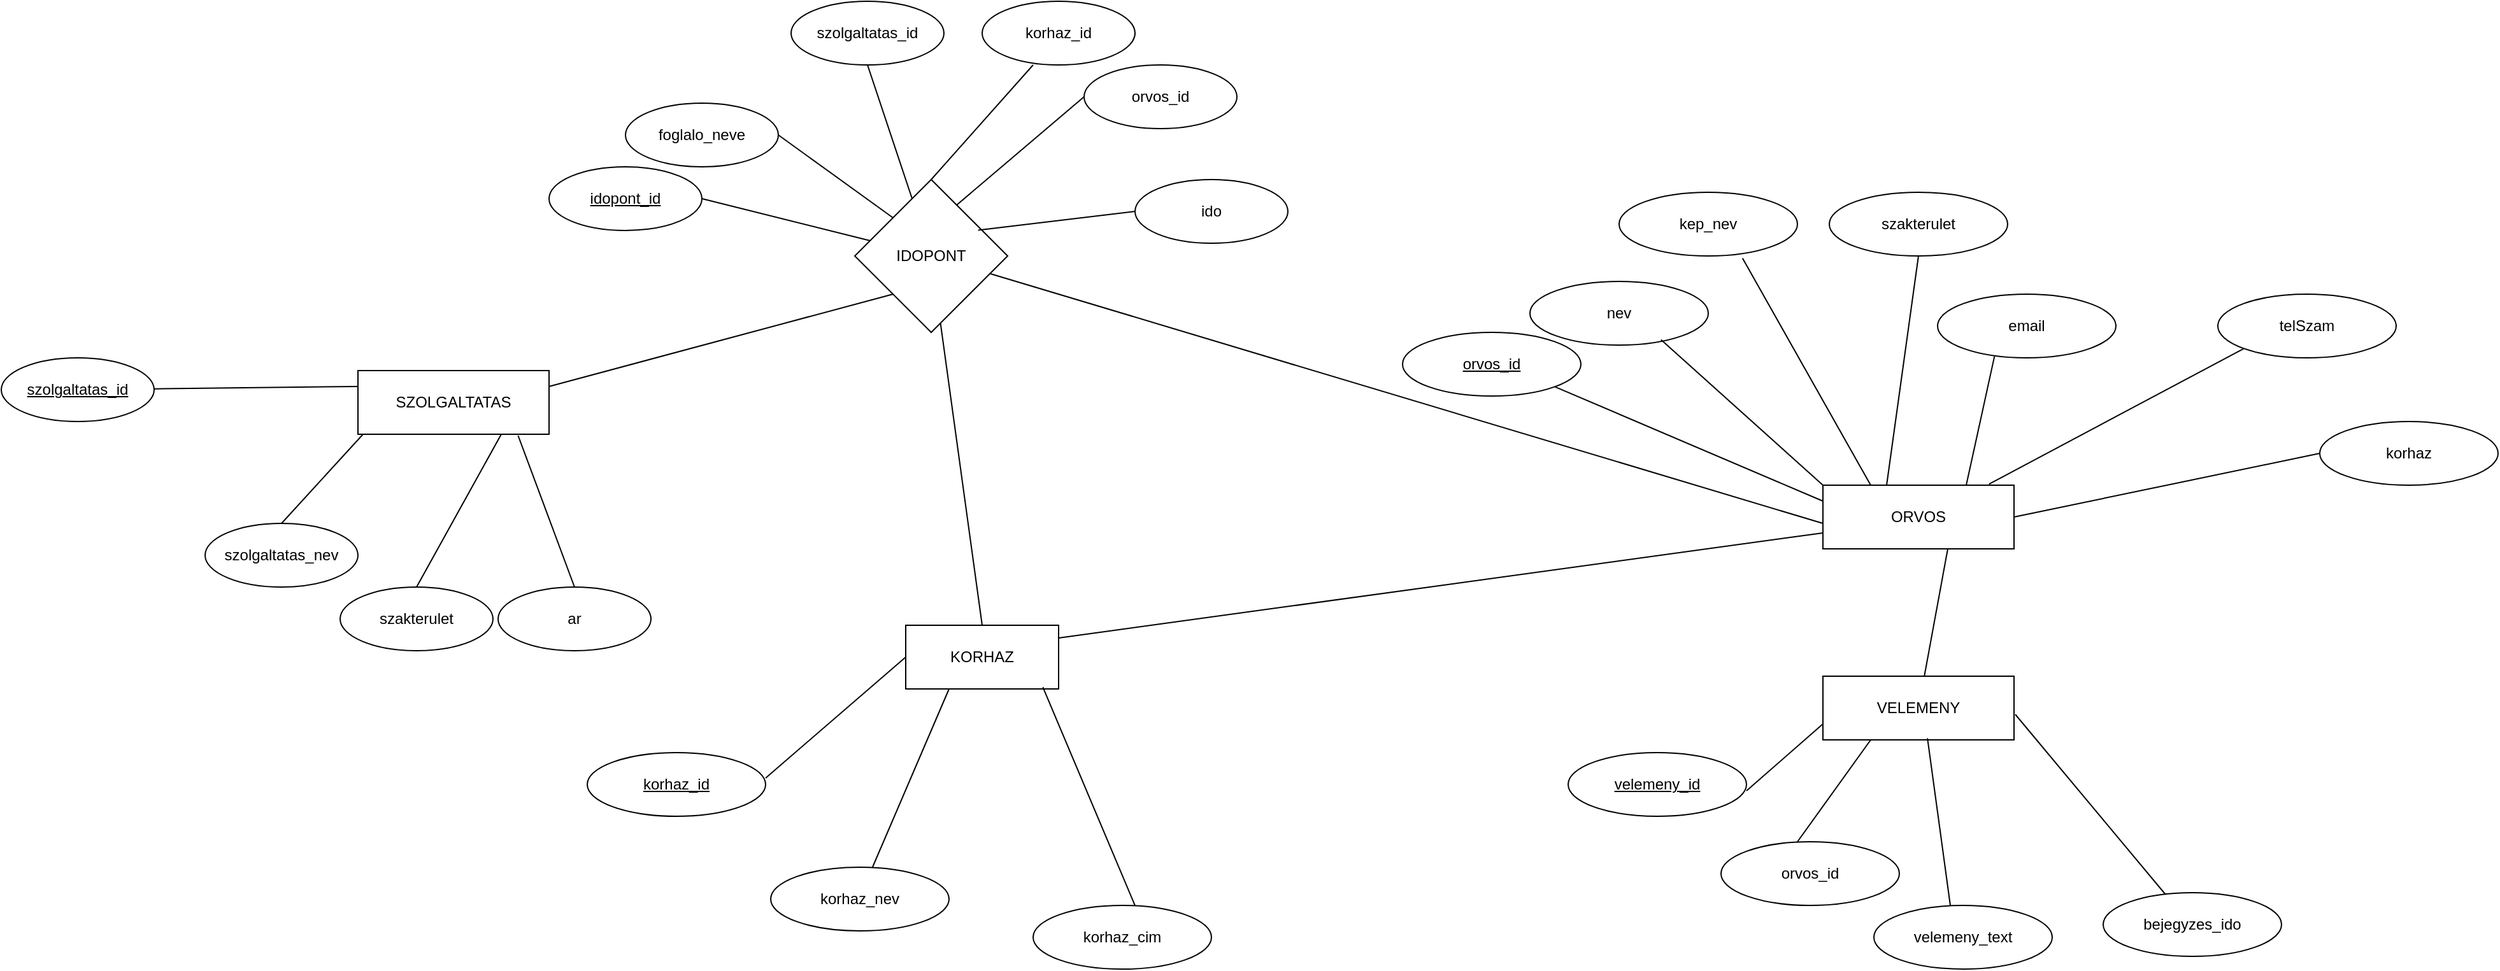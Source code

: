 <mxfile version="26.0.6">
  <diagram name="1 oldal" id="homTbI2E1GBPK-J_4SYi">
    <mxGraphModel dx="2620" dy="975" grid="1" gridSize="10" guides="1" tooltips="1" connect="1" arrows="1" fold="1" page="1" pageScale="1" pageWidth="827" pageHeight="1169" math="0" shadow="0">
      <root>
        <mxCell id="0" />
        <mxCell id="1" parent="0" />
        <mxCell id="W9U9pzRwrjz12LP2EGkp-2" value="KORHAZ" style="rounded=0;whiteSpace=wrap;html=1;" parent="1" vertex="1">
          <mxGeometry x="-20" y="1050" width="120" height="50" as="geometry" />
        </mxCell>
        <mxCell id="W9U9pzRwrjz12LP2EGkp-3" value="ORVOS" style="rounded=0;whiteSpace=wrap;html=1;" parent="1" vertex="1">
          <mxGeometry x="700" y="940" width="150" height="50" as="geometry" />
        </mxCell>
        <mxCell id="W9U9pzRwrjz12LP2EGkp-4" value="SZOLGALTATAS" style="rounded=0;whiteSpace=wrap;html=1;" parent="1" vertex="1">
          <mxGeometry x="-450" y="850" width="150" height="50" as="geometry" />
        </mxCell>
        <mxCell id="W9U9pzRwrjz12LP2EGkp-5" value="IDOPONT" style="rhombus;whiteSpace=wrap;html=1;" parent="1" vertex="1">
          <mxGeometry x="-60" y="700" width="120" height="120" as="geometry" />
        </mxCell>
        <mxCell id="W9U9pzRwrjz12LP2EGkp-6" value="nev" style="ellipse;whiteSpace=wrap;html=1;" parent="1" vertex="1">
          <mxGeometry x="470" y="780" width="140" height="50" as="geometry" />
        </mxCell>
        <mxCell id="W9U9pzRwrjz12LP2EGkp-7" value="" style="endArrow=none;html=1;rounded=0;entryX=0.735;entryY=0.915;entryDx=0;entryDy=0;exitX=0;exitY=0;exitDx=0;exitDy=0;endFill=0;entryPerimeter=0;" parent="1" source="W9U9pzRwrjz12LP2EGkp-3" target="W9U9pzRwrjz12LP2EGkp-6" edge="1">
          <mxGeometry width="50" height="50" relative="1" as="geometry">
            <mxPoint x="610" y="990" as="sourcePoint" />
            <mxPoint x="660" y="940" as="targetPoint" />
          </mxGeometry>
        </mxCell>
        <mxCell id="W9U9pzRwrjz12LP2EGkp-8" value="kep_nev" style="ellipse;whiteSpace=wrap;html=1;" parent="1" vertex="1">
          <mxGeometry x="540" y="710" width="140" height="50" as="geometry" />
        </mxCell>
        <mxCell id="W9U9pzRwrjz12LP2EGkp-9" value="" style="endArrow=none;html=1;rounded=0;exitX=0.25;exitY=0;exitDx=0;exitDy=0;endFill=0;entryX=0.692;entryY=1.035;entryDx=0;entryDy=0;entryPerimeter=0;" parent="1" source="W9U9pzRwrjz12LP2EGkp-3" target="W9U9pzRwrjz12LP2EGkp-8" edge="1">
          <mxGeometry width="50" height="50" relative="1" as="geometry">
            <mxPoint x="720" y="990" as="sourcePoint" />
            <mxPoint x="660" y="770" as="targetPoint" />
          </mxGeometry>
        </mxCell>
        <mxCell id="W9U9pzRwrjz12LP2EGkp-11" value="szakterulet" style="ellipse;whiteSpace=wrap;html=1;" parent="1" vertex="1">
          <mxGeometry x="705" y="710" width="140" height="50" as="geometry" />
        </mxCell>
        <mxCell id="W9U9pzRwrjz12LP2EGkp-12" value="" style="endArrow=none;html=1;rounded=0;exitX=0.5;exitY=1;exitDx=0;exitDy=0;endFill=0;" parent="1" source="W9U9pzRwrjz12LP2EGkp-11" edge="1">
          <mxGeometry width="50" height="50" relative="1" as="geometry">
            <mxPoint x="755" y="860" as="sourcePoint" />
            <mxPoint x="750" y="940" as="targetPoint" />
          </mxGeometry>
        </mxCell>
        <mxCell id="W9U9pzRwrjz12LP2EGkp-13" value="email" style="ellipse;whiteSpace=wrap;html=1;" parent="1" vertex="1">
          <mxGeometry x="790" y="790" width="140" height="50" as="geometry" />
        </mxCell>
        <mxCell id="W9U9pzRwrjz12LP2EGkp-14" value="" style="endArrow=none;html=1;rounded=0;entryX=0.75;entryY=0;entryDx=0;entryDy=0;exitX=0.319;exitY=0.976;exitDx=0;exitDy=0;endFill=0;exitPerimeter=0;" parent="1" source="W9U9pzRwrjz12LP2EGkp-13" target="W9U9pzRwrjz12LP2EGkp-3" edge="1">
          <mxGeometry width="50" height="50" relative="1" as="geometry">
            <mxPoint x="820" y="872.5" as="sourcePoint" />
            <mxPoint x="970" y="905" as="targetPoint" />
          </mxGeometry>
        </mxCell>
        <mxCell id="W9U9pzRwrjz12LP2EGkp-15" value="telSzam" style="ellipse;whiteSpace=wrap;html=1;" parent="1" vertex="1">
          <mxGeometry x="1010" y="790" width="140" height="50" as="geometry" />
        </mxCell>
        <mxCell id="W9U9pzRwrjz12LP2EGkp-16" value="" style="endArrow=none;html=1;rounded=0;entryX=0;entryY=1;entryDx=0;entryDy=0;exitX=0.869;exitY=-0.016;exitDx=0;exitDy=0;endFill=0;exitPerimeter=0;" parent="1" source="W9U9pzRwrjz12LP2EGkp-3" target="W9U9pzRwrjz12LP2EGkp-15" edge="1">
          <mxGeometry width="50" height="50" relative="1" as="geometry">
            <mxPoint x="890" y="920" as="sourcePoint" />
            <mxPoint x="920" y="1062" as="targetPoint" />
          </mxGeometry>
        </mxCell>
        <mxCell id="W9U9pzRwrjz12LP2EGkp-20" value="korhaz" style="ellipse;whiteSpace=wrap;html=1;" parent="1" vertex="1">
          <mxGeometry x="1090" y="890" width="140" height="50" as="geometry" />
        </mxCell>
        <mxCell id="W9U9pzRwrjz12LP2EGkp-21" value="" style="endArrow=none;html=1;rounded=0;entryX=0;entryY=0.5;entryDx=0;entryDy=0;endFill=0;exitX=1;exitY=0.5;exitDx=0;exitDy=0;" parent="1" source="W9U9pzRwrjz12LP2EGkp-3" target="W9U9pzRwrjz12LP2EGkp-20" edge="1">
          <mxGeometry width="50" height="50" relative="1" as="geometry">
            <mxPoint x="823" y="990" as="sourcePoint" />
            <mxPoint x="900" y="1120" as="targetPoint" />
          </mxGeometry>
        </mxCell>
        <mxCell id="W9U9pzRwrjz12LP2EGkp-22" value="&lt;u&gt;orvos_id&lt;/u&gt;" style="ellipse;whiteSpace=wrap;html=1;" parent="1" vertex="1">
          <mxGeometry x="370" y="820" width="140" height="50" as="geometry" />
        </mxCell>
        <mxCell id="W9U9pzRwrjz12LP2EGkp-23" value="" style="endArrow=none;html=1;rounded=0;entryX=1;entryY=1;entryDx=0;entryDy=0;exitX=0;exitY=0.25;exitDx=0;exitDy=0;endFill=0;" parent="1" source="W9U9pzRwrjz12LP2EGkp-3" target="W9U9pzRwrjz12LP2EGkp-22" edge="1">
          <mxGeometry width="50" height="50" relative="1" as="geometry">
            <mxPoint x="720.0" y="902.5" as="sourcePoint" />
            <mxPoint x="580" y="920" as="targetPoint" />
          </mxGeometry>
        </mxCell>
        <mxCell id="W9U9pzRwrjz12LP2EGkp-24" value="VELEMENY" style="rounded=0;whiteSpace=wrap;html=1;" parent="1" vertex="1">
          <mxGeometry x="700" y="1090" width="150" height="50" as="geometry" />
        </mxCell>
        <mxCell id="W9U9pzRwrjz12LP2EGkp-25" value="&lt;u&gt;velemeny_id&lt;/u&gt;" style="ellipse;whiteSpace=wrap;html=1;" parent="1" vertex="1">
          <mxGeometry x="500" y="1150" width="140" height="50" as="geometry" />
        </mxCell>
        <mxCell id="W9U9pzRwrjz12LP2EGkp-26" value="" style="endArrow=none;html=1;rounded=0;entryX=0.5;entryY=0;entryDx=0;entryDy=0;exitX=0;exitY=0.75;exitDx=0;exitDy=0;endFill=0;" parent="1" source="W9U9pzRwrjz12LP2EGkp-24" edge="1">
          <mxGeometry width="50" height="50" relative="1" as="geometry">
            <mxPoint x="780" y="1165" as="sourcePoint" />
            <mxPoint x="640" y="1180" as="targetPoint" />
          </mxGeometry>
        </mxCell>
        <mxCell id="W9U9pzRwrjz12LP2EGkp-27" value="orvos_id" style="ellipse;whiteSpace=wrap;html=1;" parent="1" vertex="1">
          <mxGeometry x="620" y="1220" width="140" height="50" as="geometry" />
        </mxCell>
        <mxCell id="W9U9pzRwrjz12LP2EGkp-28" value="" style="endArrow=none;html=1;rounded=0;entryX=0.5;entryY=0;entryDx=0;entryDy=0;exitX=0.25;exitY=1;exitDx=0;exitDy=0;endFill=0;" parent="1" source="W9U9pzRwrjz12LP2EGkp-24" edge="1">
          <mxGeometry width="50" height="50" relative="1" as="geometry">
            <mxPoint x="800" y="1198" as="sourcePoint" />
            <mxPoint x="680" y="1220" as="targetPoint" />
          </mxGeometry>
        </mxCell>
        <mxCell id="W9U9pzRwrjz12LP2EGkp-29" value="velemeny_text" style="ellipse;whiteSpace=wrap;html=1;" parent="1" vertex="1">
          <mxGeometry x="740" y="1270" width="140" height="50" as="geometry" />
        </mxCell>
        <mxCell id="W9U9pzRwrjz12LP2EGkp-30" value="" style="endArrow=none;html=1;rounded=0;entryX=0.5;entryY=0;entryDx=0;entryDy=0;exitX=0.547;exitY=0.973;exitDx=0;exitDy=0;endFill=0;exitPerimeter=0;" parent="1" source="W9U9pzRwrjz12LP2EGkp-24" edge="1">
          <mxGeometry width="50" height="50" relative="1" as="geometry">
            <mxPoint x="918" y="1220" as="sourcePoint" />
            <mxPoint x="800" y="1270" as="targetPoint" />
          </mxGeometry>
        </mxCell>
        <mxCell id="W9U9pzRwrjz12LP2EGkp-33" value="&lt;u&gt;korhaz_id&lt;/u&gt;" style="ellipse;whiteSpace=wrap;html=1;" parent="1" vertex="1">
          <mxGeometry x="-270" y="1150" width="140" height="50" as="geometry" />
        </mxCell>
        <mxCell id="W9U9pzRwrjz12LP2EGkp-34" value="" style="endArrow=none;html=1;rounded=0;entryX=0.5;entryY=0;entryDx=0;entryDy=0;exitX=0;exitY=0.5;exitDx=0;exitDy=0;endFill=0;" parent="1" source="W9U9pzRwrjz12LP2EGkp-2" edge="1">
          <mxGeometry width="50" height="50" relative="1" as="geometry">
            <mxPoint x="-20" y="1203" as="sourcePoint" />
            <mxPoint x="-130" y="1170" as="targetPoint" />
          </mxGeometry>
        </mxCell>
        <mxCell id="W9U9pzRwrjz12LP2EGkp-35" value="korhaz_nev" style="ellipse;whiteSpace=wrap;html=1;" parent="1" vertex="1">
          <mxGeometry x="-126" y="1240" width="140" height="50" as="geometry" />
        </mxCell>
        <mxCell id="W9U9pzRwrjz12LP2EGkp-36" value="" style="endArrow=none;html=1;rounded=0;entryX=0.571;entryY=0;entryDx=0;entryDy=0;exitX=0;exitY=0.5;exitDx=0;exitDy=0;endFill=0;entryPerimeter=0;" parent="1" target="W9U9pzRwrjz12LP2EGkp-35" edge="1">
          <mxGeometry width="50" height="50" relative="1" as="geometry">
            <mxPoint x="14" y="1100" as="sourcePoint" />
            <mxPoint x="-96" y="1195" as="targetPoint" />
          </mxGeometry>
        </mxCell>
        <mxCell id="W9U9pzRwrjz12LP2EGkp-37" value="korhaz_cim" style="ellipse;whiteSpace=wrap;html=1;" parent="1" vertex="1">
          <mxGeometry x="80" y="1270" width="140" height="50" as="geometry" />
        </mxCell>
        <mxCell id="W9U9pzRwrjz12LP2EGkp-38" value="" style="endArrow=none;html=1;rounded=0;entryX=0.571;entryY=0;entryDx=0;entryDy=0;exitX=0.897;exitY=0.971;exitDx=0;exitDy=0;endFill=0;entryPerimeter=0;exitPerimeter=0;" parent="1" source="W9U9pzRwrjz12LP2EGkp-2" target="W9U9pzRwrjz12LP2EGkp-37" edge="1">
          <mxGeometry width="50" height="50" relative="1" as="geometry">
            <mxPoint x="172" y="1130" as="sourcePoint" />
            <mxPoint x="154" y="1265" as="targetPoint" />
          </mxGeometry>
        </mxCell>
        <mxCell id="W9U9pzRwrjz12LP2EGkp-39" value="&lt;u&gt;szolgaltatas_id&lt;/u&gt;" style="ellipse;whiteSpace=wrap;html=1;" parent="1" vertex="1">
          <mxGeometry x="-730" y="840" width="120" height="50" as="geometry" />
        </mxCell>
        <mxCell id="W9U9pzRwrjz12LP2EGkp-40" value="" style="endArrow=none;html=1;rounded=0;exitX=0;exitY=0.25;exitDx=0;exitDy=0;endFill=0;" parent="1" source="W9U9pzRwrjz12LP2EGkp-4" target="W9U9pzRwrjz12LP2EGkp-39" edge="1">
          <mxGeometry width="50" height="50" relative="1" as="geometry">
            <mxPoint x="-610" y="779" as="sourcePoint" />
            <mxPoint x="-592" y="910" as="targetPoint" />
          </mxGeometry>
        </mxCell>
        <mxCell id="W9U9pzRwrjz12LP2EGkp-41" value="szolgaltatas_nev" style="ellipse;whiteSpace=wrap;html=1;" parent="1" vertex="1">
          <mxGeometry x="-570" y="970" width="120" height="50" as="geometry" />
        </mxCell>
        <mxCell id="W9U9pzRwrjz12LP2EGkp-42" value="" style="endArrow=none;html=1;rounded=0;exitX=0;exitY=0.25;exitDx=0;exitDy=0;endFill=0;entryX=0.5;entryY=0;entryDx=0;entryDy=0;" parent="1" target="W9U9pzRwrjz12LP2EGkp-41" edge="1">
          <mxGeometry width="50" height="50" relative="1" as="geometry">
            <mxPoint x="-446" y="900" as="sourcePoint" />
            <mxPoint x="-574" y="954" as="targetPoint" />
          </mxGeometry>
        </mxCell>
        <mxCell id="W9U9pzRwrjz12LP2EGkp-43" value="ar" style="ellipse;whiteSpace=wrap;html=1;" parent="1" vertex="1">
          <mxGeometry x="-340" y="1020" width="120" height="50" as="geometry" />
        </mxCell>
        <mxCell id="W9U9pzRwrjz12LP2EGkp-44" value="" style="endArrow=none;html=1;rounded=0;endFill=0;entryX=0.5;entryY=0;entryDx=0;entryDy=0;exitX=0.838;exitY=1.02;exitDx=0;exitDy=0;exitPerimeter=0;" parent="1" source="W9U9pzRwrjz12LP2EGkp-4" target="W9U9pzRwrjz12LP2EGkp-43" edge="1">
          <mxGeometry width="50" height="50" relative="1" as="geometry">
            <mxPoint x="-330" y="910" as="sourcePoint" />
            <mxPoint x="-317" y="990" as="targetPoint" />
          </mxGeometry>
        </mxCell>
        <mxCell id="W9U9pzRwrjz12LP2EGkp-47" value="szakterulet" style="ellipse;whiteSpace=wrap;html=1;" parent="1" vertex="1">
          <mxGeometry x="-464" y="1020" width="120" height="50" as="geometry" />
        </mxCell>
        <mxCell id="W9U9pzRwrjz12LP2EGkp-48" value="" style="endArrow=none;html=1;rounded=0;exitX=0.75;exitY=1;exitDx=0;exitDy=0;endFill=0;entryX=0.5;entryY=0;entryDx=0;entryDy=0;" parent="1" source="W9U9pzRwrjz12LP2EGkp-4" target="W9U9pzRwrjz12LP2EGkp-47" edge="1">
          <mxGeometry width="50" height="50" relative="1" as="geometry">
            <mxPoint x="-340" y="950" as="sourcePoint" />
            <mxPoint x="-468" y="1004" as="targetPoint" />
          </mxGeometry>
        </mxCell>
        <mxCell id="W9U9pzRwrjz12LP2EGkp-49" value="foglalo_neve" style="ellipse;whiteSpace=wrap;html=1;" parent="1" vertex="1">
          <mxGeometry x="-240" y="640" width="120" height="50" as="geometry" />
        </mxCell>
        <mxCell id="W9U9pzRwrjz12LP2EGkp-50" value="" style="endArrow=none;html=1;rounded=0;entryX=0.5;entryY=0;entryDx=0;entryDy=0;exitX=0;exitY=0;exitDx=0;exitDy=0;endFill=0;" parent="1" source="W9U9pzRwrjz12LP2EGkp-5" edge="1">
          <mxGeometry width="50" height="50" relative="1" as="geometry">
            <mxPoint x="-10" y="570" as="sourcePoint" />
            <mxPoint x="-120" y="665" as="targetPoint" />
          </mxGeometry>
        </mxCell>
        <mxCell id="W9U9pzRwrjz12LP2EGkp-51" value="szolgaltatas_id" style="ellipse;whiteSpace=wrap;html=1;" parent="1" vertex="1">
          <mxGeometry x="-110" y="560" width="120" height="50" as="geometry" />
        </mxCell>
        <mxCell id="W9U9pzRwrjz12LP2EGkp-52" value="" style="endArrow=none;html=1;rounded=0;entryX=0.5;entryY=1;entryDx=0;entryDy=0;endFill=0;" parent="1" source="W9U9pzRwrjz12LP2EGkp-5" target="W9U9pzRwrjz12LP2EGkp-51" edge="1">
          <mxGeometry width="50" height="50" relative="1" as="geometry">
            <mxPoint x="15" y="595.0" as="sourcePoint" />
            <mxPoint x="-90" y="610" as="targetPoint" />
          </mxGeometry>
        </mxCell>
        <mxCell id="W9U9pzRwrjz12LP2EGkp-53" value="korhaz_id" style="ellipse;whiteSpace=wrap;html=1;" parent="1" vertex="1">
          <mxGeometry x="40" y="560" width="120" height="50" as="geometry" />
        </mxCell>
        <mxCell id="W9U9pzRwrjz12LP2EGkp-54" value="" style="endArrow=none;html=1;rounded=0;entryX=0.5;entryY=0;entryDx=0;entryDy=0;exitX=0;exitY=1;exitDx=0;exitDy=0;endFill=0;" parent="1" target="W9U9pzRwrjz12LP2EGkp-5" edge="1">
          <mxGeometry width="50" height="50" relative="1" as="geometry">
            <mxPoint x="80" y="610.0" as="sourcePoint" />
            <mxPoint x="-40" y="670" as="targetPoint" />
          </mxGeometry>
        </mxCell>
        <mxCell id="W9U9pzRwrjz12LP2EGkp-55" value="orvos_id" style="ellipse;whiteSpace=wrap;html=1;" parent="1" vertex="1">
          <mxGeometry x="120" y="610" width="120" height="50" as="geometry" />
        </mxCell>
        <mxCell id="W9U9pzRwrjz12LP2EGkp-56" value="" style="endArrow=none;html=1;rounded=0;entryX=0.5;entryY=0;entryDx=0;entryDy=0;exitX=0;exitY=0.5;exitDx=0;exitDy=0;endFill=0;" parent="1" source="W9U9pzRwrjz12LP2EGkp-55" edge="1">
          <mxGeometry width="50" height="50" relative="1" as="geometry">
            <mxPoint x="110" y="785" as="sourcePoint" />
            <mxPoint x="20" y="720" as="targetPoint" />
          </mxGeometry>
        </mxCell>
        <mxCell id="W9U9pzRwrjz12LP2EGkp-57" value="ido" style="ellipse;whiteSpace=wrap;html=1;" parent="1" vertex="1">
          <mxGeometry x="160" y="700" width="120" height="50" as="geometry" />
        </mxCell>
        <mxCell id="W9U9pzRwrjz12LP2EGkp-58" value="" style="endArrow=none;html=1;rounded=0;entryX=0.807;entryY=0.331;entryDx=0;entryDy=0;exitX=0;exitY=0.5;exitDx=0;exitDy=0;endFill=0;entryPerimeter=0;" parent="1" source="W9U9pzRwrjz12LP2EGkp-57" target="W9U9pzRwrjz12LP2EGkp-5" edge="1">
          <mxGeometry width="50" height="50" relative="1" as="geometry">
            <mxPoint x="120" y="770" as="sourcePoint" />
            <mxPoint x="70" y="710" as="targetPoint" />
          </mxGeometry>
        </mxCell>
        <mxCell id="W9U9pzRwrjz12LP2EGkp-59" value="" style="endArrow=none;html=1;rounded=0;entryX=0;entryY=1;entryDx=0;entryDy=0;endFill=0;exitX=1;exitY=0.25;exitDx=0;exitDy=0;" parent="1" source="W9U9pzRwrjz12LP2EGkp-4" target="W9U9pzRwrjz12LP2EGkp-5" edge="1">
          <mxGeometry width="50" height="50" relative="1" as="geometry">
            <mxPoint x="-32.5" y="940" as="sourcePoint" />
            <mxPoint x="-32.5" y="785" as="targetPoint" />
          </mxGeometry>
        </mxCell>
        <mxCell id="W9U9pzRwrjz12LP2EGkp-60" value="" style="endArrow=none;html=1;rounded=0;endFill=0;exitX=0.5;exitY=0;exitDx=0;exitDy=0;" parent="1" target="W9U9pzRwrjz12LP2EGkp-5" edge="1" source="W9U9pzRwrjz12LP2EGkp-2">
          <mxGeometry width="50" height="50" relative="1" as="geometry">
            <mxPoint x="40" y="1040" as="sourcePoint" />
            <mxPoint x="500" y="937" as="targetPoint" />
          </mxGeometry>
        </mxCell>
        <mxCell id="W9U9pzRwrjz12LP2EGkp-61" value="" style="endArrow=none;html=1;rounded=0;exitX=0;exitY=0.25;exitDx=0;exitDy=0;endFill=0;" parent="1" target="W9U9pzRwrjz12LP2EGkp-5" edge="1">
          <mxGeometry width="50" height="50" relative="1" as="geometry">
            <mxPoint x="700" y="970" as="sourcePoint" />
            <mxPoint x="470" y="920" as="targetPoint" />
          </mxGeometry>
        </mxCell>
        <mxCell id="W9U9pzRwrjz12LP2EGkp-62" value="" style="endArrow=none;html=1;rounded=0;exitX=0.25;exitY=1;exitDx=0;exitDy=0;endFill=0;" parent="1" target="W9U9pzRwrjz12LP2EGkp-24" edge="1">
          <mxGeometry width="50" height="50" relative="1" as="geometry">
            <mxPoint x="798" y="990" as="sourcePoint" />
            <mxPoint x="740" y="1070" as="targetPoint" />
          </mxGeometry>
        </mxCell>
        <mxCell id="_yzicfzb6cOsaL2AJhfv-1" value="" style="endArrow=none;html=1;rounded=0;entryX=0;entryY=0.75;entryDx=0;entryDy=0;" edge="1" parent="1" target="W9U9pzRwrjz12LP2EGkp-3">
          <mxGeometry width="50" height="50" relative="1" as="geometry">
            <mxPoint x="100" y="1060" as="sourcePoint" />
            <mxPoint x="150" y="1010" as="targetPoint" />
          </mxGeometry>
        </mxCell>
        <mxCell id="_yzicfzb6cOsaL2AJhfv-2" value="bejegyzes_ido" style="ellipse;whiteSpace=wrap;html=1;" vertex="1" parent="1">
          <mxGeometry x="920" y="1260" width="140" height="50" as="geometry" />
        </mxCell>
        <mxCell id="_yzicfzb6cOsaL2AJhfv-3" value="" style="endArrow=none;html=1;rounded=0;entryX=0.35;entryY=0.03;entryDx=0;entryDy=0;exitX=0.547;exitY=0.973;exitDx=0;exitDy=0;endFill=0;exitPerimeter=0;entryPerimeter=0;" edge="1" parent="1" target="_yzicfzb6cOsaL2AJhfv-2">
          <mxGeometry width="50" height="50" relative="1" as="geometry">
            <mxPoint x="851" y="1120" as="sourcePoint" />
            <mxPoint x="869" y="1251" as="targetPoint" />
          </mxGeometry>
        </mxCell>
        <mxCell id="_yzicfzb6cOsaL2AJhfv-5" value="&lt;u&gt;idopont_id&lt;/u&gt;" style="ellipse;whiteSpace=wrap;html=1;" vertex="1" parent="1">
          <mxGeometry x="-300" y="690" width="120" height="50" as="geometry" />
        </mxCell>
        <mxCell id="_yzicfzb6cOsaL2AJhfv-6" value="" style="endArrow=none;html=1;rounded=0;entryX=0.5;entryY=0;entryDx=0;entryDy=0;endFill=0;" edge="1" parent="1" source="W9U9pzRwrjz12LP2EGkp-5">
          <mxGeometry width="50" height="50" relative="1" as="geometry">
            <mxPoint x="-90" y="780" as="sourcePoint" />
            <mxPoint x="-180" y="715" as="targetPoint" />
          </mxGeometry>
        </mxCell>
      </root>
    </mxGraphModel>
  </diagram>
</mxfile>

